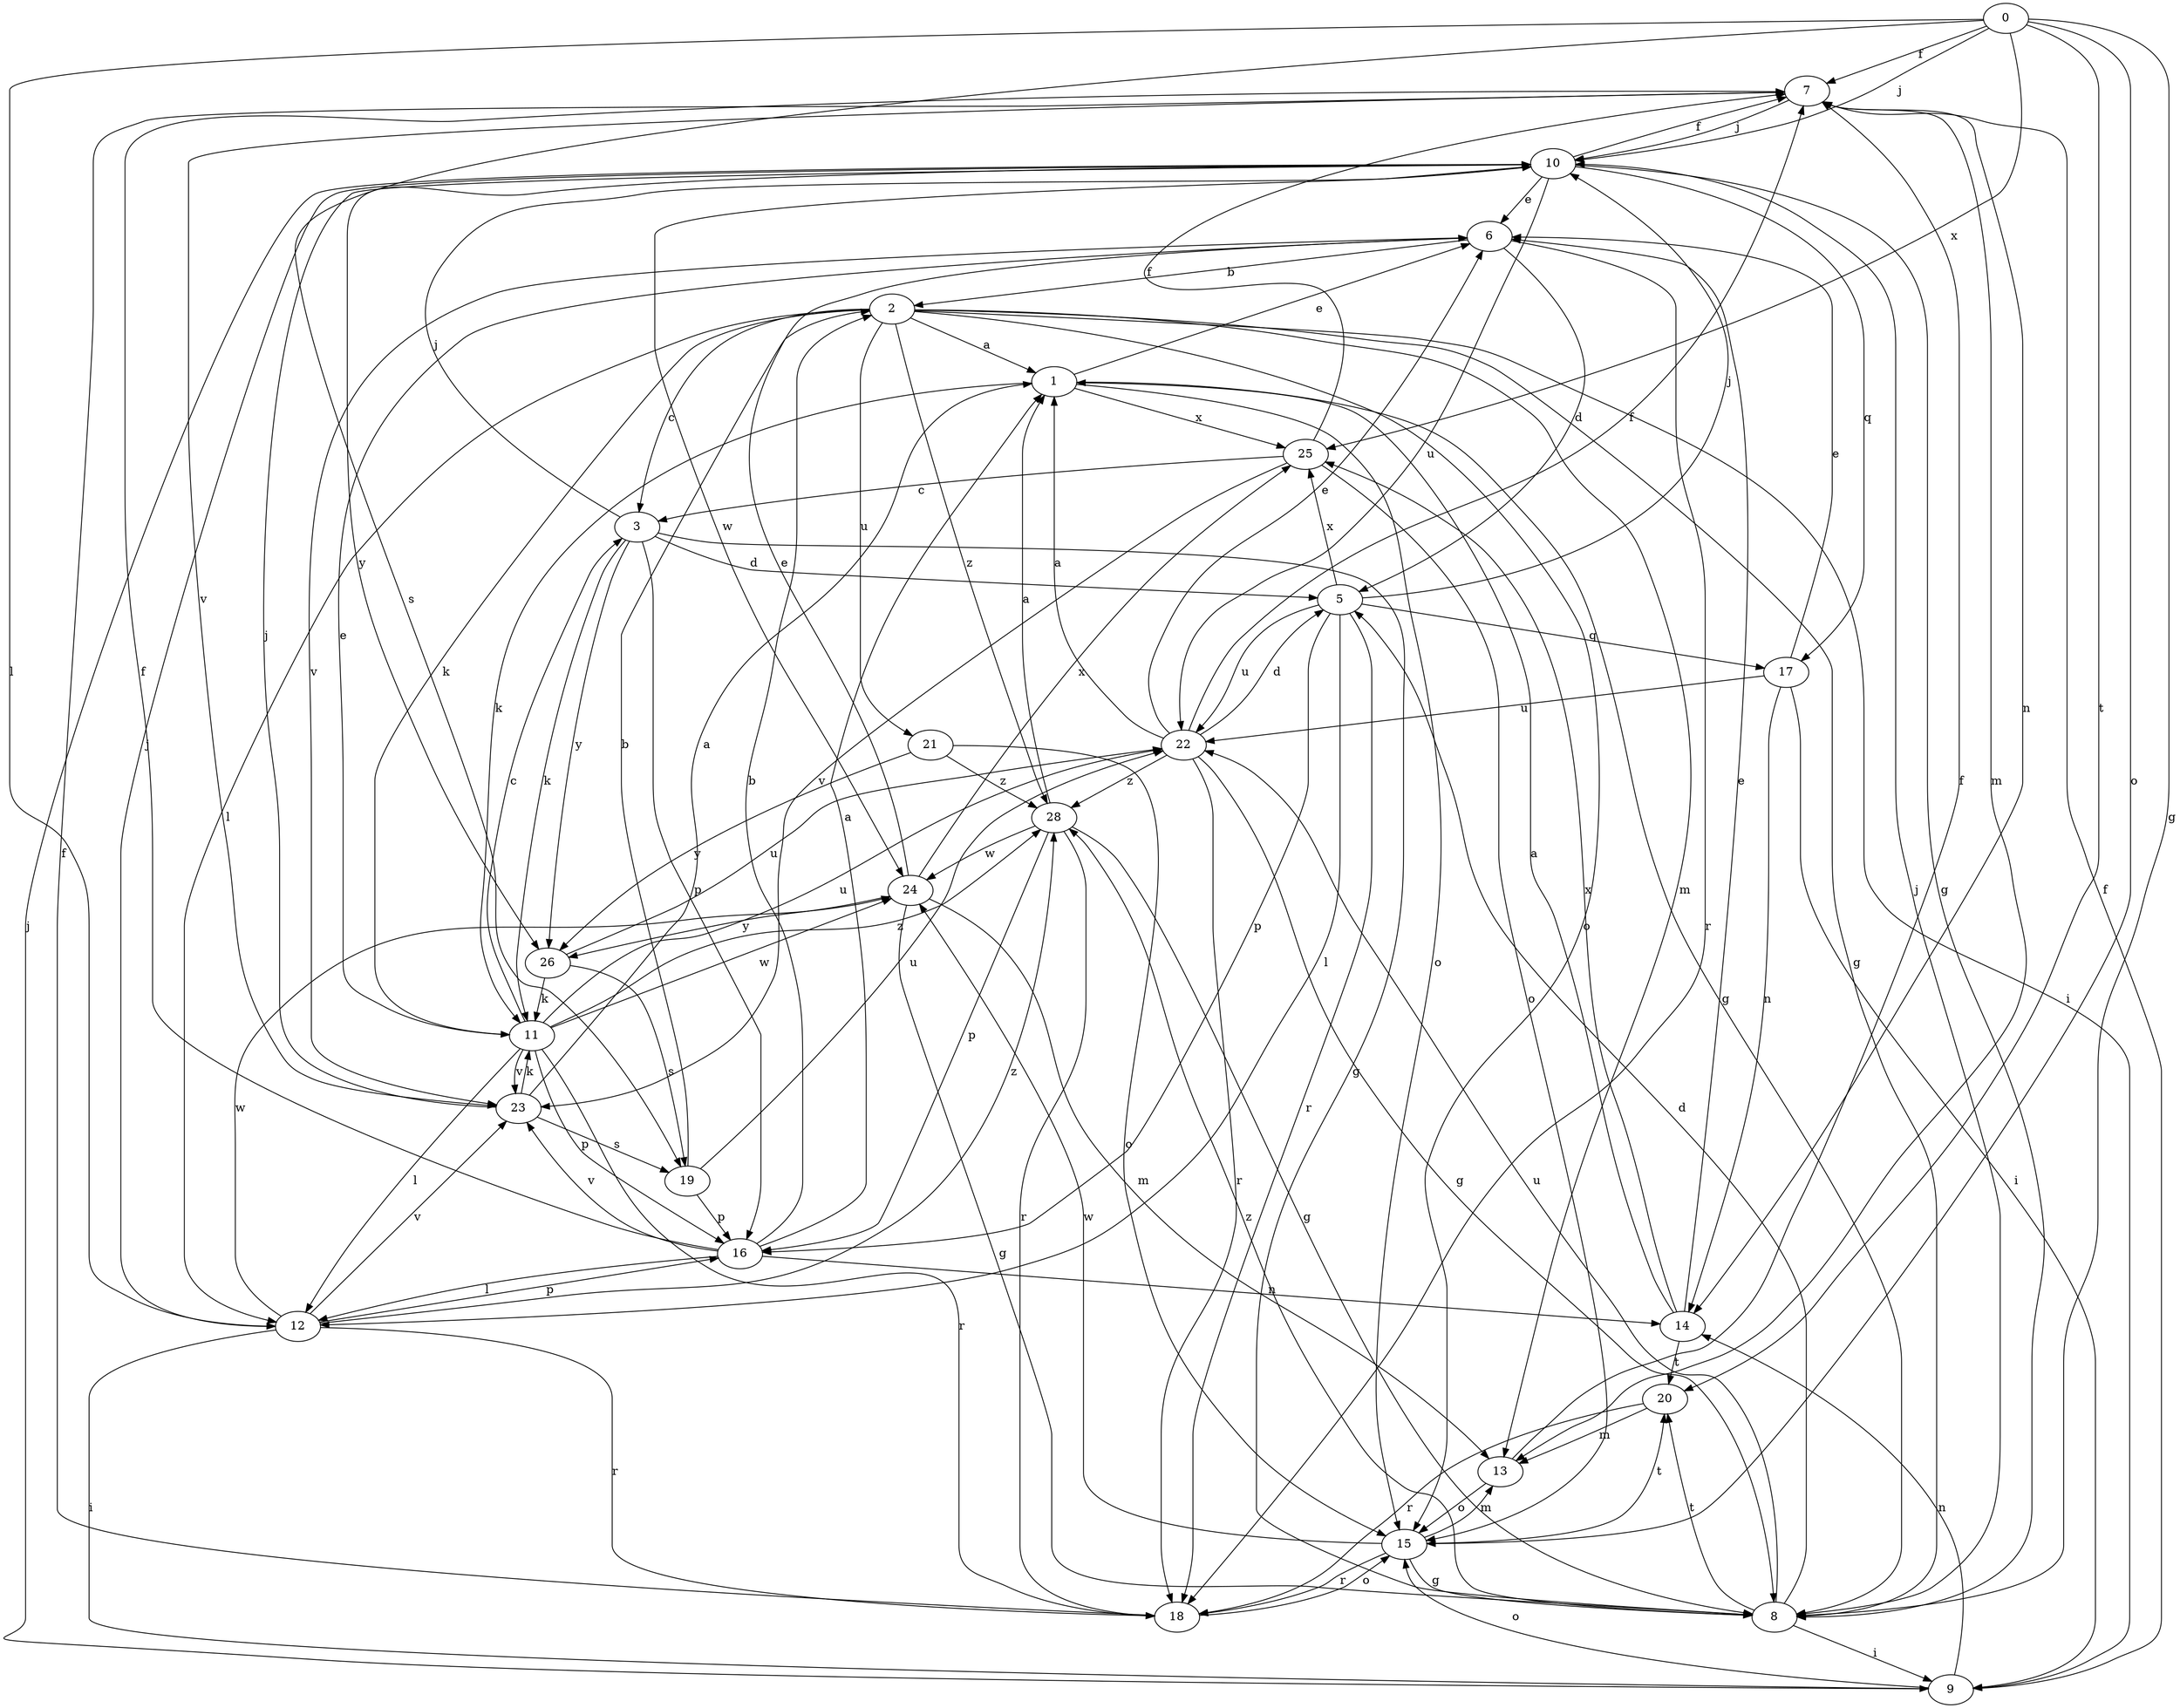 strict digraph  {
0;
1;
2;
3;
5;
6;
7;
8;
9;
10;
11;
12;
13;
14;
15;
16;
17;
18;
19;
20;
21;
22;
23;
24;
25;
26;
28;
0 -> 7  [label=f];
0 -> 8  [label=g];
0 -> 10  [label=j];
0 -> 12  [label=l];
0 -> 15  [label=o];
0 -> 19  [label=s];
0 -> 20  [label=t];
0 -> 25  [label=x];
1 -> 6  [label=e];
1 -> 8  [label=g];
1 -> 11  [label=k];
1 -> 15  [label=o];
1 -> 25  [label=x];
2 -> 1  [label=a];
2 -> 3  [label=c];
2 -> 8  [label=g];
2 -> 9  [label=i];
2 -> 11  [label=k];
2 -> 12  [label=l];
2 -> 13  [label=m];
2 -> 15  [label=o];
2 -> 21  [label=u];
2 -> 28  [label=z];
3 -> 5  [label=d];
3 -> 8  [label=g];
3 -> 10  [label=j];
3 -> 11  [label=k];
3 -> 16  [label=p];
3 -> 26  [label=y];
5 -> 10  [label=j];
5 -> 12  [label=l];
5 -> 16  [label=p];
5 -> 17  [label=q];
5 -> 18  [label=r];
5 -> 22  [label=u];
5 -> 25  [label=x];
6 -> 2  [label=b];
6 -> 5  [label=d];
6 -> 18  [label=r];
6 -> 23  [label=v];
7 -> 10  [label=j];
7 -> 13  [label=m];
7 -> 14  [label=n];
7 -> 23  [label=v];
8 -> 5  [label=d];
8 -> 9  [label=i];
8 -> 10  [label=j];
8 -> 20  [label=t];
8 -> 22  [label=u];
8 -> 28  [label=z];
9 -> 7  [label=f];
9 -> 10  [label=j];
9 -> 14  [label=n];
9 -> 15  [label=o];
10 -> 6  [label=e];
10 -> 7  [label=f];
10 -> 8  [label=g];
10 -> 17  [label=q];
10 -> 22  [label=u];
10 -> 24  [label=w];
10 -> 26  [label=y];
11 -> 3  [label=c];
11 -> 6  [label=e];
11 -> 12  [label=l];
11 -> 16  [label=p];
11 -> 18  [label=r];
11 -> 22  [label=u];
11 -> 23  [label=v];
11 -> 24  [label=w];
11 -> 28  [label=z];
12 -> 9  [label=i];
12 -> 10  [label=j];
12 -> 16  [label=p];
12 -> 18  [label=r];
12 -> 23  [label=v];
12 -> 24  [label=w];
12 -> 28  [label=z];
13 -> 7  [label=f];
13 -> 15  [label=o];
14 -> 1  [label=a];
14 -> 6  [label=e];
14 -> 20  [label=t];
14 -> 25  [label=x];
15 -> 8  [label=g];
15 -> 13  [label=m];
15 -> 18  [label=r];
15 -> 20  [label=t];
15 -> 24  [label=w];
16 -> 1  [label=a];
16 -> 2  [label=b];
16 -> 7  [label=f];
16 -> 12  [label=l];
16 -> 14  [label=n];
16 -> 23  [label=v];
17 -> 6  [label=e];
17 -> 9  [label=i];
17 -> 14  [label=n];
17 -> 22  [label=u];
18 -> 7  [label=f];
18 -> 15  [label=o];
19 -> 2  [label=b];
19 -> 16  [label=p];
19 -> 22  [label=u];
20 -> 13  [label=m];
20 -> 18  [label=r];
21 -> 15  [label=o];
21 -> 26  [label=y];
21 -> 28  [label=z];
22 -> 1  [label=a];
22 -> 5  [label=d];
22 -> 6  [label=e];
22 -> 7  [label=f];
22 -> 8  [label=g];
22 -> 18  [label=r];
22 -> 28  [label=z];
23 -> 1  [label=a];
23 -> 10  [label=j];
23 -> 11  [label=k];
23 -> 19  [label=s];
24 -> 6  [label=e];
24 -> 8  [label=g];
24 -> 13  [label=m];
24 -> 25  [label=x];
24 -> 26  [label=y];
25 -> 3  [label=c];
25 -> 7  [label=f];
25 -> 15  [label=o];
25 -> 23  [label=v];
26 -> 11  [label=k];
26 -> 19  [label=s];
26 -> 22  [label=u];
28 -> 1  [label=a];
28 -> 8  [label=g];
28 -> 16  [label=p];
28 -> 18  [label=r];
28 -> 24  [label=w];
}
